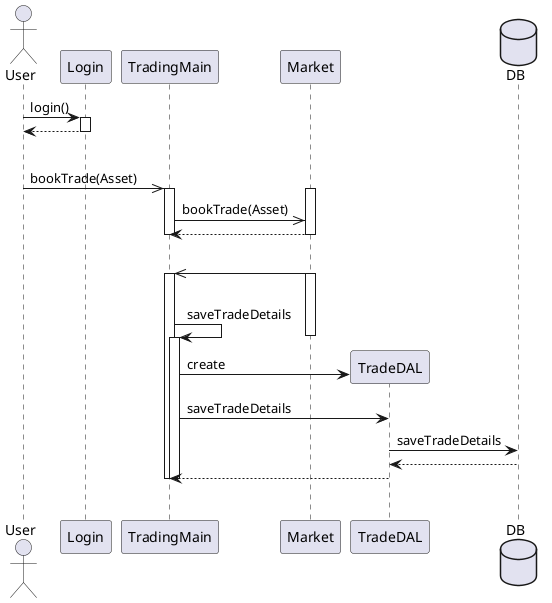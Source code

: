 @startuml
actor User
User->Login: login()
activate Login
Login--> User
deactivate Login
|||
User->>TradingMain: bookTrade(Asset)
Activate TradingMain
activate Market
TradingMain->>Market: bookTrade(Asset)
Market-->TradingMain
deactivate Market
deactivate TradingMain
|||
Market->>TradingMain
activate Market
activate TradingMain
|||
TradingMain->TradingMain: saveTradeDetails
activate TradingMain
deactivate Market
TradingMain -> TradeDAL ** : create
TradingMain->TradeDAL: saveTradeDetails
database DB
TradeDAL->DB: saveTradeDetails
DB-->TradeDAL
TradeDAL-->TradingMain
|||
deactivate TradingMain
deactivate TradingMain


@enduml


@startuml
TradingMain->TradeDAL: saveTradeDetails
|||
TradeDAL-->TradingMain
|||
|||
@enduml

@startuml
actor User
User->TradingMain: bookTrade
activate TradingMain
TradingMain -> TradeDAL ** : create
TradingMain->TradeDAL: saveTradeDetails
database DB
activate TradeDAL
TradeDAL->DB: saveTradeDetails
deactivate TradeDAL
deactivate TradingMain

@enduml
